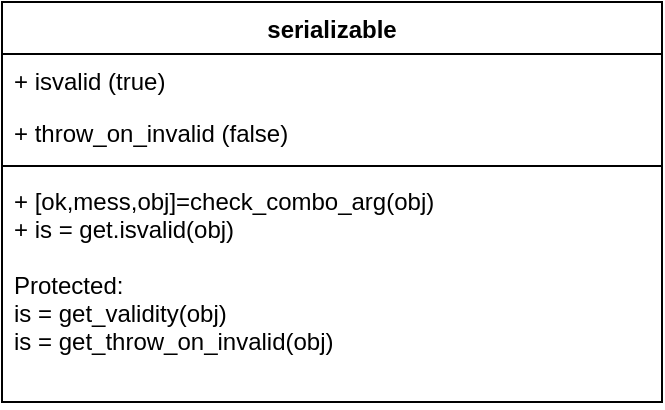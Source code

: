 <mxfile version="13.9.9" type="device"><diagram id="hVGIsCCBAUi8rcGVkvlB" name="Page-1"><mxGraphModel dx="1086" dy="790" grid="1" gridSize="10" guides="1" tooltips="1" connect="1" arrows="1" fold="1" page="1" pageScale="1" pageWidth="827" pageHeight="1169" math="0" shadow="0"><root><mxCell id="0"/><mxCell id="1" parent="0"/><mxCell id="gJjh5-qSQFfiQnlnpzPZ-1" value="serializable" style="swimlane;fontStyle=1;align=center;verticalAlign=top;childLayout=stackLayout;horizontal=1;startSize=26;horizontalStack=0;resizeParent=1;resizeParentMax=0;resizeLast=0;collapsible=1;marginBottom=0;" vertex="1" parent="1"><mxGeometry x="250" y="100" width="330" height="200" as="geometry"/></mxCell><mxCell id="gJjh5-qSQFfiQnlnpzPZ-2" value="+ isvalid (true)&#10;" style="text;strokeColor=none;fillColor=none;align=left;verticalAlign=top;spacingLeft=4;spacingRight=4;overflow=hidden;rotatable=0;points=[[0,0.5],[1,0.5]];portConstraint=eastwest;" vertex="1" parent="gJjh5-qSQFfiQnlnpzPZ-1"><mxGeometry y="26" width="330" height="26" as="geometry"/></mxCell><mxCell id="gJjh5-qSQFfiQnlnpzPZ-6" value="+ throw_on_invalid (false)&#10;" style="text;strokeColor=none;fillColor=none;align=left;verticalAlign=top;spacingLeft=4;spacingRight=4;overflow=hidden;rotatable=0;points=[[0,0.5],[1,0.5]];portConstraint=eastwest;" vertex="1" parent="gJjh5-qSQFfiQnlnpzPZ-1"><mxGeometry y="52" width="330" height="26" as="geometry"/></mxCell><mxCell id="gJjh5-qSQFfiQnlnpzPZ-3" value="" style="line;strokeWidth=1;fillColor=none;align=left;verticalAlign=middle;spacingTop=-1;spacingLeft=3;spacingRight=3;rotatable=0;labelPosition=right;points=[];portConstraint=eastwest;" vertex="1" parent="gJjh5-qSQFfiQnlnpzPZ-1"><mxGeometry y="78" width="330" height="8" as="geometry"/></mxCell><mxCell id="gJjh5-qSQFfiQnlnpzPZ-4" value="+ [ok,mess,obj]=check_combo_arg(obj)&#10;+ is = get.isvalid(obj)&#10;&#10;Protected:&#10;is = get_validity(obj)&#10;is = get_throw_on_invalid(obj)&#10;&#10;&#10;&#10;&#10;&#10;" style="text;strokeColor=none;fillColor=none;align=left;verticalAlign=top;spacingLeft=4;spacingRight=4;overflow=hidden;rotatable=0;points=[[0,0.5],[1,0.5]];portConstraint=eastwest;" vertex="1" parent="gJjh5-qSQFfiQnlnpzPZ-1"><mxGeometry y="86" width="330" height="114" as="geometry"/></mxCell></root></mxGraphModel></diagram></mxfile>